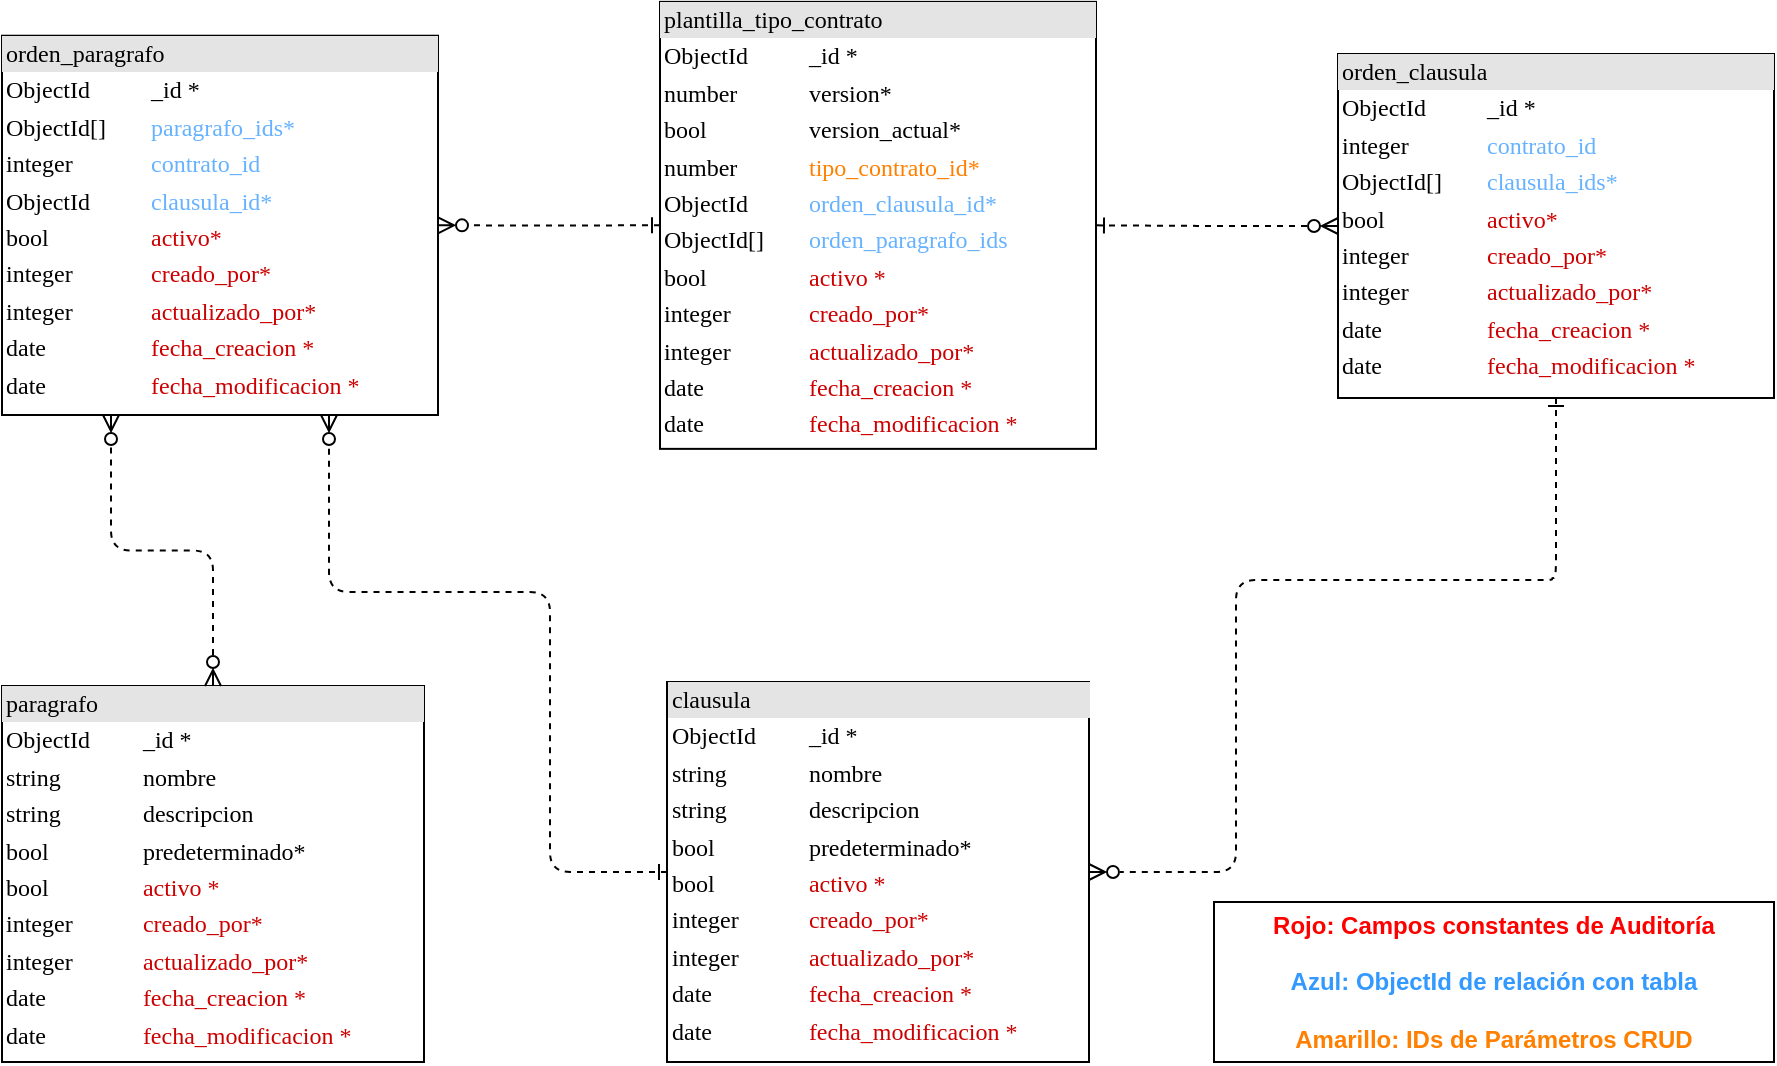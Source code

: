 <mxfile scale="1" border="10" version="24.7.17">
  <diagram id="DBjT5jrkx2Qw0QQmxCwV" name="Clausulas-Paragrafos">
    <mxGraphModel dx="2993" dy="-445" grid="0" gridSize="10" guides="1" tooltips="1" connect="1" arrows="1" fold="1" page="0" pageScale="1" pageWidth="827" pageHeight="1169" math="0" shadow="0">
      <root>
        <mxCell id="0" />
        <mxCell id="1" parent="0" />
        <mxCell id="qCrQ0lNqJQnAvxMywVYh-1" value="&lt;div style=&quot;box-sizing: border-box ; width: 100% ; background: #e4e4e4 ; padding: 2px&quot;&gt;clausula&lt;/div&gt;&lt;table style=&quot;width: 100% ; font-size: 1em&quot; cellpadding=&quot;2&quot; cellspacing=&quot;0&quot;&gt;&lt;tbody&gt;&lt;tr&gt;&lt;td&gt;ObjectId&lt;span style=&quot;white-space: pre;&quot;&gt;&#x9;&lt;/span&gt;&lt;/td&gt;&lt;td&gt;_id *&lt;/td&gt;&lt;/tr&gt;&lt;tr&gt;&lt;td&gt;string&lt;/td&gt;&lt;td&gt;nombre&lt;/td&gt;&lt;/tr&gt;&lt;tr&gt;&lt;td&gt;string&lt;br&gt;&lt;/td&gt;&lt;td&gt;descripcion&lt;br&gt;&lt;/td&gt;&lt;/tr&gt;&lt;tr&gt;&lt;td&gt;bool&lt;/td&gt;&lt;td&gt;predeterminado*&lt;/td&gt;&lt;/tr&gt;&lt;tr&gt;&lt;td&gt;bool&lt;br&gt;&lt;/td&gt;&lt;td&gt;&lt;span style=&quot;color: rgb(204, 0, 0);&quot;&gt;activo *&lt;/span&gt;&lt;br style=&quot;color: rgb(204, 0, 0);&quot;&gt;&lt;/td&gt;&lt;/tr&gt;&lt;tr&gt;&lt;td&gt;integer&lt;br&gt;&lt;/td&gt;&lt;td&gt;&lt;span style=&quot;color: rgb(204, 0, 0);&quot;&gt;creado_por*&lt;/span&gt;&lt;br&gt;&lt;/td&gt;&lt;/tr&gt;&lt;tr&gt;&lt;td&gt;integer&lt;br&gt;&lt;/td&gt;&lt;td&gt;&lt;span style=&quot;color: rgb(204, 0, 0);&quot;&gt;actualizado_por*&lt;/span&gt;&lt;br&gt;&lt;/td&gt;&lt;/tr&gt;&lt;tr&gt;&lt;td&gt;date&lt;/td&gt;&lt;td&gt;&lt;span style=&quot;color: rgb(204, 0, 0);&quot;&gt;fecha_creacion *&lt;/span&gt;&lt;br style=&quot;color: rgb(204, 0, 0);&quot;&gt;&lt;/td&gt;&lt;/tr&gt;&lt;tr&gt;&lt;td&gt;date&lt;/td&gt;&lt;td&gt;&lt;span style=&quot;color: rgb(204, 0, 0);&quot;&gt;fecha_modificacion *&lt;/span&gt;&lt;br&gt;&lt;/td&gt;&lt;/tr&gt;&lt;/tbody&gt;&lt;/table&gt;" style="verticalAlign=top;align=left;overflow=fill;html=1;rounded=0;shadow=0;comic=0;labelBackgroundColor=none;strokeWidth=1;fontFamily=Verdana;fontSize=12" parent="1" vertex="1">
          <mxGeometry x="-1145.5" y="1742" width="211" height="190" as="geometry" />
        </mxCell>
        <mxCell id="qCrQ0lNqJQnAvxMywVYh-2" value="&lt;div style=&quot;box-sizing: border-box ; width: 100% ; background: #e4e4e4 ; padding: 2px&quot;&gt;paragrafo&lt;/div&gt;&lt;table style=&quot;width: 100% ; font-size: 1em&quot; cellpadding=&quot;2&quot; cellspacing=&quot;0&quot;&gt;&lt;tbody&gt;&lt;tr&gt;&lt;td&gt;ObjectId&lt;span style=&quot;white-space: pre;&quot;&gt;&#x9;&lt;/span&gt;&lt;/td&gt;&lt;td&gt;_id *&lt;/td&gt;&lt;/tr&gt;&lt;tr&gt;&lt;td&gt;string&lt;/td&gt;&lt;td&gt;nombre&lt;/td&gt;&lt;/tr&gt;&lt;tr&gt;&lt;td&gt;string&lt;br&gt;&lt;/td&gt;&lt;td&gt;descripcion&lt;br&gt;&lt;/td&gt;&lt;/tr&gt;&lt;tr&gt;&lt;td&gt;bool&lt;/td&gt;&lt;td&gt;predeterminado*&lt;/td&gt;&lt;/tr&gt;&lt;tr&gt;&lt;td&gt;bool&lt;br&gt;&lt;/td&gt;&lt;td&gt;&lt;span style=&quot;color: rgb(204, 0, 0);&quot;&gt;activo *&lt;/span&gt;&lt;br style=&quot;color: rgb(204, 0, 0);&quot;&gt;&lt;/td&gt;&lt;/tr&gt;&lt;tr&gt;&lt;td&gt;integer&lt;/td&gt;&lt;td&gt;&lt;span style=&quot;color: rgb(204, 0, 0);&quot;&gt;creado_por*&lt;/span&gt;&lt;br&gt;&lt;/td&gt;&lt;/tr&gt;&lt;tr&gt;&lt;td&gt;integer&lt;br&gt;&lt;/td&gt;&lt;td&gt;&lt;span style=&quot;color: rgb(204, 0, 0);&quot;&gt;actualizado_por*&lt;/span&gt;&lt;br&gt;&lt;/td&gt;&lt;/tr&gt;&lt;tr&gt;&lt;td&gt;date&lt;/td&gt;&lt;td&gt;&lt;span style=&quot;color: rgb(204, 0, 0);&quot;&gt;fecha_creacion *&lt;/span&gt;&lt;br style=&quot;color: rgb(204, 0, 0);&quot;&gt;&lt;/td&gt;&lt;/tr&gt;&lt;tr&gt;&lt;td&gt;date&lt;/td&gt;&lt;td&gt;&lt;span style=&quot;color: rgb(204, 0, 0);&quot;&gt;fecha_modificacion *&lt;/span&gt;&lt;br&gt;&lt;/td&gt;&lt;/tr&gt;&lt;/tbody&gt;&lt;/table&gt;" style="verticalAlign=top;align=left;overflow=fill;html=1;rounded=0;shadow=0;comic=0;labelBackgroundColor=none;strokeWidth=1;fontFamily=Verdana;fontSize=12" parent="1" vertex="1">
          <mxGeometry x="-1478" y="1744" width="211" height="188" as="geometry" />
        </mxCell>
        <mxCell id="qCrQ0lNqJQnAvxMywVYh-3" value="&lt;div style=&quot;box-sizing: border-box ; width: 100% ; background: #e4e4e4 ; padding: 2px&quot;&gt;orden_clausula&lt;/div&gt;&lt;table style=&quot;width: 100% ; font-size: 1em&quot; cellpadding=&quot;2&quot; cellspacing=&quot;0&quot;&gt;&lt;tbody&gt;&lt;tr&gt;&lt;td&gt;ObjectId&lt;/td&gt;&lt;td&gt;_id *&lt;/td&gt;&lt;/tr&gt;&lt;tr&gt;&lt;td&gt;integer&lt;br&gt;&lt;/td&gt;&lt;td&gt;&lt;font color=&quot;#66b2ff&quot;&gt;contrato_id&lt;/font&gt;&lt;/td&gt;&lt;/tr&gt;&lt;tr&gt;&lt;td&gt;ObjectId[]&lt;/td&gt;&lt;td&gt;&lt;font color=&quot;#66b2ff&quot;&gt;clausula_ids*&lt;/font&gt;&lt;/td&gt;&lt;/tr&gt;&lt;tr&gt;&lt;td&gt;bool&lt;/td&gt;&lt;td&gt;&lt;font color=&quot;#cc0000&quot;&gt;activo*&lt;/font&gt;&lt;/td&gt;&lt;/tr&gt;&lt;tr&gt;&lt;td&gt;integer&lt;/td&gt;&lt;td&gt;&lt;font color=&quot;#cc0000&quot;&gt;creado_por*&lt;/font&gt;&lt;/td&gt;&lt;/tr&gt;&lt;tr&gt;&lt;td&gt;integer&lt;/td&gt;&lt;td&gt;&lt;font color=&quot;#cc0000&quot;&gt;actualizado_por*&lt;/font&gt;&lt;/td&gt;&lt;/tr&gt;&lt;tr&gt;&lt;td&gt;date&lt;/td&gt;&lt;td&gt;&lt;span style=&quot;color: rgb(204, 0, 0);&quot;&gt;fecha_creacion *&lt;/span&gt;&lt;br style=&quot;color: rgb(204, 0, 0);&quot;&gt;&lt;/td&gt;&lt;/tr&gt;&lt;tr&gt;&lt;td&gt;date&lt;/td&gt;&lt;td&gt;&lt;span style=&quot;color: rgb(204, 0, 0);&quot;&gt;fecha_modificacion *&lt;/span&gt;&lt;br&gt;&lt;/td&gt;&lt;/tr&gt;&lt;/tbody&gt;&lt;/table&gt;" style="verticalAlign=top;align=left;overflow=fill;html=1;rounded=0;shadow=0;comic=0;labelBackgroundColor=none;strokeWidth=1;fontFamily=Verdana;fontSize=12" parent="1" vertex="1">
          <mxGeometry x="-810" y="1428" width="218" height="172" as="geometry" />
        </mxCell>
        <mxCell id="qCrQ0lNqJQnAvxMywVYh-4" value="&lt;div style=&quot;box-sizing: border-box ; width: 100% ; background: #e4e4e4 ; padding: 2px&quot;&gt;plantilla_tipo_contrato&lt;/div&gt;&lt;table style=&quot;width: 100% ; font-size: 1em&quot; cellpadding=&quot;2&quot; cellspacing=&quot;0&quot;&gt;&lt;tbody&gt;&lt;tr&gt;&lt;td&gt;ObjectId&lt;/td&gt;&lt;td&gt;_id *&lt;/td&gt;&lt;/tr&gt;&lt;tr&gt;&lt;td&gt;number&lt;/td&gt;&lt;td&gt;version*&lt;/td&gt;&lt;/tr&gt;&lt;tr&gt;&lt;td&gt;bool&lt;/td&gt;&lt;td&gt;version_actual*&lt;/td&gt;&lt;/tr&gt;&lt;tr&gt;&lt;td&gt;number&lt;/td&gt;&lt;td&gt;&lt;font color=&quot;#ff8000&quot;&gt;tipo_contrato_id*&lt;/font&gt;&lt;/td&gt;&lt;/tr&gt;&lt;tr&gt;&lt;td&gt;ObjectId&lt;/td&gt;&lt;td&gt;&lt;font color=&quot;#66b2ff&quot;&gt;orden_clausula_id*&lt;/font&gt;&lt;/td&gt;&lt;/tr&gt;&lt;tr&gt;&lt;td&gt;ObjectId[]&lt;/td&gt;&lt;td&gt;&lt;font color=&quot;#66b2ff&quot;&gt;orden_paragrafo_ids&lt;/font&gt;&lt;/td&gt;&lt;/tr&gt;&lt;tr&gt;&lt;td&gt;bool&lt;br&gt;&lt;/td&gt;&lt;td&gt;&lt;span style=&quot;color: rgb(204, 0, 0);&quot;&gt;activo *&lt;/span&gt;&lt;br style=&quot;color: rgb(204, 0, 0);&quot;&gt;&lt;/td&gt;&lt;/tr&gt;&lt;tr&gt;&lt;td&gt;integer&lt;br&gt;&lt;/td&gt;&lt;td&gt;&lt;span style=&quot;color: rgb(204, 0, 0);&quot;&gt;creado_por*&lt;/span&gt;&lt;br&gt;&lt;/td&gt;&lt;/tr&gt;&lt;tr&gt;&lt;td&gt;integer&lt;br&gt;&lt;/td&gt;&lt;td&gt;&lt;span style=&quot;color: rgb(204, 0, 0);&quot;&gt;actualizado_por*&lt;/span&gt;&lt;br&gt;&lt;/td&gt;&lt;/tr&gt;&lt;tr&gt;&lt;td&gt;date&lt;/td&gt;&lt;td&gt;&lt;span style=&quot;color: rgb(204, 0, 0);&quot;&gt;fecha_creacion *&lt;/span&gt;&lt;br style=&quot;color: rgb(204, 0, 0);&quot;&gt;&lt;/td&gt;&lt;/tr&gt;&lt;tr&gt;&lt;td&gt;date&lt;/td&gt;&lt;td&gt;&lt;span style=&quot;color: rgb(204, 0, 0);&quot;&gt;fecha_modificacion *&lt;/span&gt;&lt;br&gt;&lt;/td&gt;&lt;/tr&gt;&lt;/tbody&gt;&lt;/table&gt;" style="verticalAlign=top;align=left;overflow=fill;html=1;rounded=0;shadow=0;comic=0;labelBackgroundColor=none;strokeWidth=1;fontFamily=Verdana;fontSize=12" parent="1" vertex="1">
          <mxGeometry x="-1149" y="1401.93" width="218" height="223.5" as="geometry" />
        </mxCell>
        <mxCell id="qCrQ0lNqJQnAvxMywVYh-5" style="edgeStyle=orthogonalEdgeStyle;html=1;dashed=1;labelBackgroundColor=none;startArrow=ERone;endArrow=ERzeroToMany;fontFamily=Verdana;fontSize=12;align=left;startFill=0;endFill=0;entryX=1;entryY=0.5;entryDx=0;entryDy=0;exitX=0.5;exitY=1;exitDx=0;exitDy=0;" parent="1" source="qCrQ0lNqJQnAvxMywVYh-3" target="qCrQ0lNqJQnAvxMywVYh-1" edge="1">
          <mxGeometry relative="1" as="geometry">
            <mxPoint x="-938" y="1720.99" as="sourcePoint" />
            <mxPoint x="-859" y="1720.99" as="targetPoint" />
            <Array as="points">
              <mxPoint x="-701" y="1690" />
              <mxPoint x="-703" y="1690" />
              <mxPoint x="-703" y="1691" />
              <mxPoint x="-861" y="1691" />
              <mxPoint x="-861" y="1837" />
            </Array>
          </mxGeometry>
        </mxCell>
        <mxCell id="qCrQ0lNqJQnAvxMywVYh-6" style="edgeStyle=orthogonalEdgeStyle;html=1;dashed=1;labelBackgroundColor=none;startArrow=ERone;endArrow=ERzeroToMany;fontFamily=Verdana;fontSize=12;align=left;startFill=0;endFill=0;entryX=0.75;entryY=1;entryDx=0;entryDy=0;exitX=0;exitY=0.5;exitDx=0;exitDy=0;" parent="1" source="qCrQ0lNqJQnAvxMywVYh-1" target="qCrQ0lNqJQnAvxMywVYh-7" edge="1">
          <mxGeometry relative="1" as="geometry">
            <mxPoint x="-1201" y="1645.99" as="sourcePoint" />
            <mxPoint x="-1224" y="1625.99" as="targetPoint" />
            <Array as="points">
              <mxPoint x="-1204" y="1837" />
              <mxPoint x="-1204" y="1697" />
              <mxPoint x="-1314" y="1697" />
            </Array>
          </mxGeometry>
        </mxCell>
        <mxCell id="qCrQ0lNqJQnAvxMywVYh-7" value="&lt;div style=&quot;box-sizing: border-box ; width: 100% ; background: #e4e4e4 ; padding: 2px&quot;&gt;orden_paragrafo&lt;/div&gt;&lt;table style=&quot;width: 100% ; font-size: 1em&quot; cellpadding=&quot;2&quot; cellspacing=&quot;0&quot;&gt;&lt;tbody&gt;&lt;tr&gt;&lt;td&gt;ObjectId&lt;/td&gt;&lt;td&gt;_id *&lt;/td&gt;&lt;/tr&gt;&lt;tr&gt;&lt;td&gt;ObjectId[]&lt;/td&gt;&lt;td&gt;&lt;font color=&quot;#66b2ff&quot;&gt;paragrafo_ids*&lt;/font&gt;&lt;/td&gt;&lt;/tr&gt;&lt;tr&gt;&lt;td&gt;integer&lt;/td&gt;&lt;td&gt;&lt;font color=&quot;#66b2ff&quot;&gt;contrato_id&lt;/font&gt;&lt;/td&gt;&lt;/tr&gt;&lt;tr&gt;&lt;td&gt;ObjectId&lt;/td&gt;&lt;td&gt;&lt;font color=&quot;#66b2ff&quot;&gt;clausula_id*&lt;/font&gt;&lt;/td&gt;&lt;/tr&gt;&lt;tr&gt;&lt;td&gt;bool&lt;/td&gt;&lt;td&gt;&lt;font color=&quot;#cc0000&quot;&gt;activo*&lt;/font&gt;&lt;/td&gt;&lt;/tr&gt;&lt;tr&gt;&lt;td&gt;integer&lt;/td&gt;&lt;td&gt;&lt;font color=&quot;#cc0000&quot;&gt;creado_por*&lt;/font&gt;&lt;/td&gt;&lt;/tr&gt;&lt;tr&gt;&lt;td&gt;integer&lt;/td&gt;&lt;td&gt;&lt;font color=&quot;#cc0000&quot;&gt;actualizado_por*&lt;/font&gt;&lt;/td&gt;&lt;/tr&gt;&lt;tr&gt;&lt;td&gt;date&lt;/td&gt;&lt;td&gt;&lt;span style=&quot;color: rgb(204, 0, 0);&quot;&gt;fecha_creacion *&lt;/span&gt;&lt;br style=&quot;color: rgb(204, 0, 0);&quot;&gt;&lt;/td&gt;&lt;/tr&gt;&lt;tr&gt;&lt;td&gt;date&lt;/td&gt;&lt;td&gt;&lt;span style=&quot;color: rgb(204, 0, 0);&quot;&gt;fecha_modificacion *&lt;/span&gt;&lt;br&gt;&lt;/td&gt;&lt;/tr&gt;&lt;/tbody&gt;&lt;/table&gt;" style="verticalAlign=top;align=left;overflow=fill;html=1;rounded=0;shadow=0;comic=0;labelBackgroundColor=none;strokeWidth=1;fontFamily=Verdana;fontSize=12" parent="1" vertex="1">
          <mxGeometry x="-1478" y="1418.86" width="218" height="189.64" as="geometry" />
        </mxCell>
        <mxCell id="qCrQ0lNqJQnAvxMywVYh-8" style="edgeStyle=orthogonalEdgeStyle;html=1;dashed=1;labelBackgroundColor=none;startArrow=ERzeroToMany;endArrow=ERzeroToMany;fontFamily=Verdana;fontSize=12;align=left;startFill=0;endFill=0;entryX=0.25;entryY=1;entryDx=0;entryDy=0;exitX=0.5;exitY=0;exitDx=0;exitDy=0;" parent="1" source="qCrQ0lNqJQnAvxMywVYh-2" target="qCrQ0lNqJQnAvxMywVYh-7" edge="1">
          <mxGeometry relative="1" as="geometry">
            <mxPoint x="-1104" y="1712.99" as="sourcePoint" />
            <mxPoint x="-1252" y="1712.99" as="targetPoint" />
            <Array as="points" />
          </mxGeometry>
        </mxCell>
        <mxCell id="qCrQ0lNqJQnAvxMywVYh-9" style="edgeStyle=orthogonalEdgeStyle;html=1;dashed=1;labelBackgroundColor=none;startArrow=ERone;endArrow=ERzeroToMany;fontFamily=Verdana;fontSize=12;align=left;startFill=0;endFill=0;entryX=1;entryY=0.5;entryDx=0;entryDy=0;exitX=0;exitY=0.5;exitDx=0;exitDy=0;" parent="1" source="qCrQ0lNqJQnAvxMywVYh-4" target="qCrQ0lNqJQnAvxMywVYh-7" edge="1">
          <mxGeometry relative="1" as="geometry">
            <mxPoint x="-1030" y="1720.49" as="sourcePoint" />
            <mxPoint x="-1217" y="1561.49" as="targetPoint" />
            <Array as="points" />
          </mxGeometry>
        </mxCell>
        <mxCell id="qCrQ0lNqJQnAvxMywVYh-10" style="edgeStyle=orthogonalEdgeStyle;html=1;dashed=1;labelBackgroundColor=none;startArrow=ERzeroToMany;endArrow=ERone;fontFamily=Verdana;fontSize=12;align=left;startFill=0;endFill=0;entryX=1;entryY=0.5;entryDx=0;entryDy=0;exitX=0;exitY=0.5;exitDx=0;exitDy=0;" parent="1" source="qCrQ0lNqJQnAvxMywVYh-3" target="qCrQ0lNqJQnAvxMywVYh-4" edge="1">
          <mxGeometry relative="1" as="geometry">
            <mxPoint x="-637" y="1745.99" as="sourcePoint" />
            <mxPoint x="-824" y="1586.99" as="targetPoint" />
            <Array as="points" />
          </mxGeometry>
        </mxCell>
        <mxCell id="qCrQ0lNqJQnAvxMywVYh-11" value="&lt;b&gt;&lt;font color=&quot;#ff0000&quot;&gt;Rojo: Campos constantes de Auditoría&lt;/font&gt;&lt;/b&gt;&lt;div&gt;&lt;b&gt;&lt;font color=&quot;#ff0000&quot;&gt;&lt;br&gt;&lt;/font&gt;&lt;/b&gt;&lt;/div&gt;&lt;div&gt;&lt;b&gt;&lt;font color=&quot;#3399ff&quot;&gt;Azul: ObjectId de relación con tabla&lt;/font&gt;&lt;/b&gt;&lt;/div&gt;&lt;div&gt;&lt;b&gt;&lt;font color=&quot;#3399ff&quot;&gt;&lt;br&gt;&lt;/font&gt;&lt;/b&gt;&lt;/div&gt;&lt;div&gt;&lt;b&gt;&lt;font color=&quot;#ff8000&quot;&gt;Amarillo: IDs de Parámetros CRUD&lt;/font&gt;&lt;/b&gt;&lt;/div&gt;" style="rounded=0;whiteSpace=wrap;html=1;" parent="1" vertex="1">
          <mxGeometry x="-872" y="1852" width="280" height="80" as="geometry" />
        </mxCell>
      </root>
    </mxGraphModel>
  </diagram>
</mxfile>
